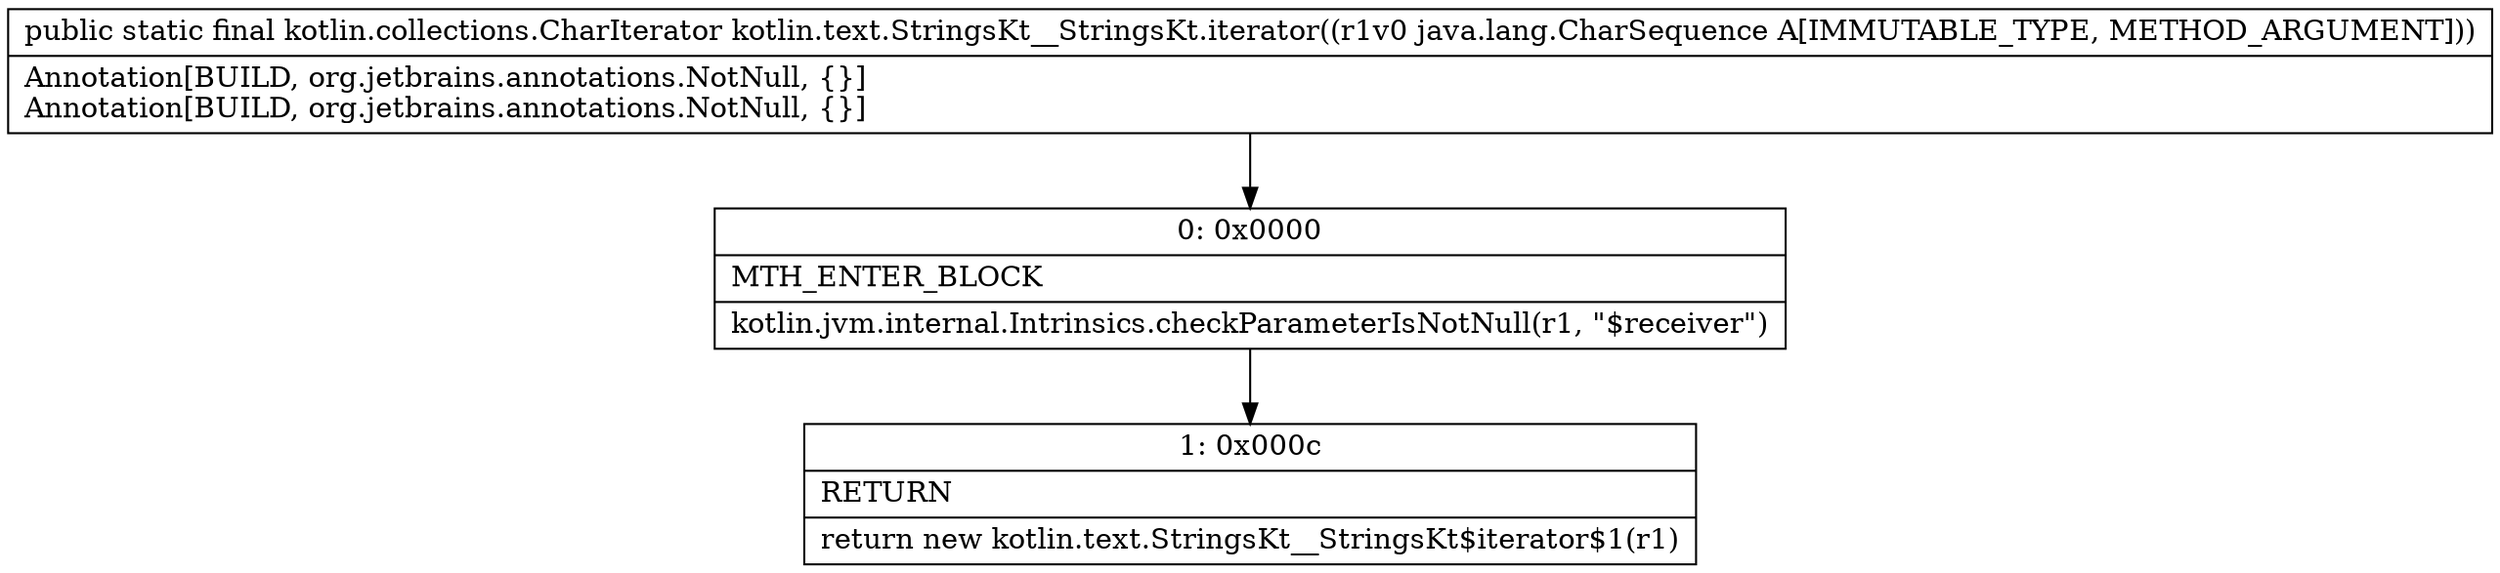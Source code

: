 digraph "CFG forkotlin.text.StringsKt__StringsKt.iterator(Ljava\/lang\/CharSequence;)Lkotlin\/collections\/CharIterator;" {
Node_0 [shape=record,label="{0\:\ 0x0000|MTH_ENTER_BLOCK\l|kotlin.jvm.internal.Intrinsics.checkParameterIsNotNull(r1, \"$receiver\")\l}"];
Node_1 [shape=record,label="{1\:\ 0x000c|RETURN\l|return new kotlin.text.StringsKt__StringsKt$iterator$1(r1)\l}"];
MethodNode[shape=record,label="{public static final kotlin.collections.CharIterator kotlin.text.StringsKt__StringsKt.iterator((r1v0 java.lang.CharSequence A[IMMUTABLE_TYPE, METHOD_ARGUMENT]))  | Annotation[BUILD, org.jetbrains.annotations.NotNull, \{\}]\lAnnotation[BUILD, org.jetbrains.annotations.NotNull, \{\}]\l}"];
MethodNode -> Node_0;
Node_0 -> Node_1;
}

